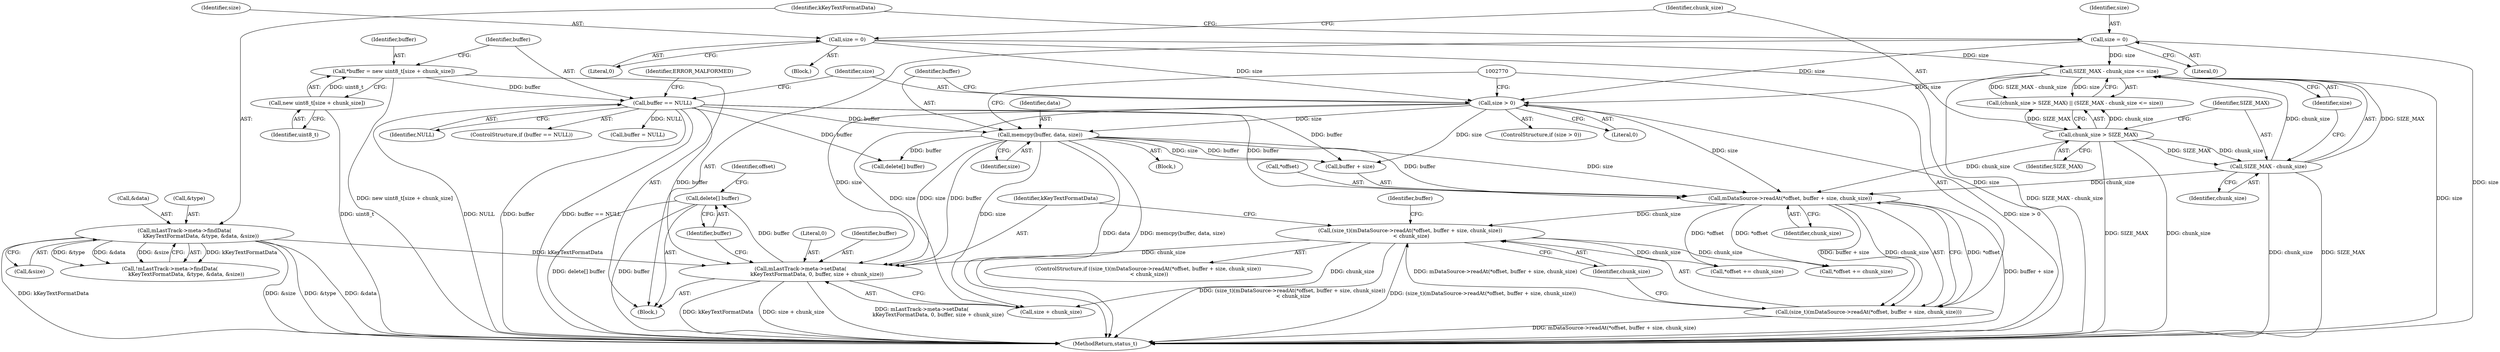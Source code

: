 digraph "0_Android_6fe85f7e15203e48df2cc3e8e1c4bc6ad49dc968@API" {
"1002798" [label="(Call,delete[] buffer)"];
"1002791" [label="(Call,mLastTrack->meta->setData(\n                    kKeyTextFormatData, 0, buffer, size + chunk_size))"];
"1002721" [label="(Call,mLastTrack->meta->findData(\n                    kKeyTextFormatData, &type, &data, &size))"];
"1002763" [label="(Call,memcpy(buffer, data, size))"];
"1002752" [label="(Call,buffer == NULL)"];
"1002747" [label="(Call,*buffer = new uint8_t[size + chunk_size])"];
"1002749" [label="(Call,new uint8_t[size + chunk_size])"];
"1002759" [label="(Call,size > 0)"];
"1002730" [label="(Call,size = 0)"];
"1002738" [label="(Call,SIZE_MAX - chunk_size <= size)"];
"1002739" [label="(Call,SIZE_MAX - chunk_size)"];
"1002735" [label="(Call,chunk_size > SIZE_MAX)"];
"1002716" [label="(Call,size = 0)"];
"1002768" [label="(Call,(size_t)(mDataSource->readAt(*offset, buffer + size, chunk_size))\n < chunk_size)"];
"1002769" [label="(Call,(size_t)(mDataSource->readAt(*offset, buffer + size, chunk_size)))"];
"1002771" [label="(Call,mDataSource->readAt(*offset, buffer + size, chunk_size))"];
"1002721" [label="(Call,mLastTrack->meta->findData(\n                    kKeyTextFormatData, &type, &data, &size))"];
"1002736" [label="(Identifier,chunk_size)"];
"1002759" [label="(Call,size > 0)"];
"1002742" [label="(Identifier,size)"];
"1002727" [label="(Call,&size)"];
"1002802" [label="(Identifier,offset)"];
"1002754" [label="(Identifier,NULL)"];
"1002772" [label="(Call,*offset)"];
"1002750" [label="(Identifier,uint8_t)"];
"1002800" [label="(Call,*offset += chunk_size)"];
"1002762" [label="(Block,)"];
"1002752" [label="(Call,buffer == NULL)"];
"1002931" [label="(MethodReturn,status_t)"];
"1002739" [label="(Call,SIZE_MAX - chunk_size)"];
"1002723" [label="(Call,&type)"];
"1002793" [label="(Literal,0)"];
"1002753" [label="(Identifier,buffer)"];
"1002738" [label="(Call,SIZE_MAX - chunk_size <= size)"];
"1002734" [label="(Call,(chunk_size > SIZE_MAX) || (SIZE_MAX - chunk_size <= size))"];
"1002792" [label="(Identifier,kKeyTextFormatData)"];
"1002737" [label="(Identifier,SIZE_MAX)"];
"1002769" [label="(Call,(size_t)(mDataSource->readAt(*offset, buffer + size, chunk_size)))"];
"1002780" [label="(Call,delete[] buffer)"];
"1002764" [label="(Identifier,buffer)"];
"1002751" [label="(ControlStructure,if (buffer == NULL))"];
"1002740" [label="(Identifier,SIZE_MAX)"];
"1002791" [label="(Call,mLastTrack->meta->setData(\n                    kKeyTextFormatData, 0, buffer, size + chunk_size))"];
"1002766" [label="(Identifier,size)"];
"1002798" [label="(Call,delete[] buffer)"];
"1002774" [label="(Call,buffer + size)"];
"1002771" [label="(Call,mDataSource->readAt(*offset, buffer + size, chunk_size))"];
"1002748" [label="(Identifier,buffer)"];
"1002729" [label="(Block,)"];
"1002749" [label="(Call,new uint8_t[size + chunk_size])"];
"1002741" [label="(Identifier,chunk_size)"];
"1002718" [label="(Literal,0)"];
"1002730" [label="(Call,size = 0)"];
"1002722" [label="(Identifier,kKeyTextFormatData)"];
"1002717" [label="(Identifier,size)"];
"1002781" [label="(Identifier,buffer)"];
"1002712" [label="(Block,)"];
"1002778" [label="(Identifier,chunk_size)"];
"1002785" [label="(Call,*offset += chunk_size)"];
"1002768" [label="(Call,(size_t)(mDataSource->readAt(*offset, buffer + size, chunk_size))\n < chunk_size)"];
"1002747" [label="(Call,*buffer = new uint8_t[size + chunk_size])"];
"1002731" [label="(Identifier,size)"];
"1002735" [label="(Call,chunk_size > SIZE_MAX)"];
"1002767" [label="(ControlStructure,if ((size_t)(mDataSource->readAt(*offset, buffer + size, chunk_size))\n < chunk_size))"];
"1002765" [label="(Identifier,data)"];
"1002725" [label="(Call,&data)"];
"1002799" [label="(Identifier,buffer)"];
"1002777" [label="(Identifier,chunk_size)"];
"1002720" [label="(Call,!mLastTrack->meta->findData(\n                    kKeyTextFormatData, &type, &data, &size))"];
"1002757" [label="(Identifier,ERROR_MALFORMED)"];
"1002782" [label="(Call,buffer = NULL)"];
"1002795" [label="(Call,size + chunk_size)"];
"1002794" [label="(Identifier,buffer)"];
"1002763" [label="(Call,memcpy(buffer, data, size))"];
"1002760" [label="(Identifier,size)"];
"1002758" [label="(ControlStructure,if (size > 0))"];
"1002716" [label="(Call,size = 0)"];
"1002732" [label="(Literal,0)"];
"1002761" [label="(Literal,0)"];
"1002798" -> "1002712"  [label="AST: "];
"1002798" -> "1002799"  [label="CFG: "];
"1002799" -> "1002798"  [label="AST: "];
"1002802" -> "1002798"  [label="CFG: "];
"1002798" -> "1002931"  [label="DDG: delete[] buffer"];
"1002798" -> "1002931"  [label="DDG: buffer"];
"1002791" -> "1002798"  [label="DDG: buffer"];
"1002791" -> "1002712"  [label="AST: "];
"1002791" -> "1002795"  [label="CFG: "];
"1002792" -> "1002791"  [label="AST: "];
"1002793" -> "1002791"  [label="AST: "];
"1002794" -> "1002791"  [label="AST: "];
"1002795" -> "1002791"  [label="AST: "];
"1002799" -> "1002791"  [label="CFG: "];
"1002791" -> "1002931"  [label="DDG: mLastTrack->meta->setData(\n                    kKeyTextFormatData, 0, buffer, size + chunk_size)"];
"1002791" -> "1002931"  [label="DDG: kKeyTextFormatData"];
"1002791" -> "1002931"  [label="DDG: size + chunk_size"];
"1002721" -> "1002791"  [label="DDG: kKeyTextFormatData"];
"1002763" -> "1002791"  [label="DDG: buffer"];
"1002763" -> "1002791"  [label="DDG: size"];
"1002752" -> "1002791"  [label="DDG: buffer"];
"1002759" -> "1002791"  [label="DDG: size"];
"1002768" -> "1002791"  [label="DDG: chunk_size"];
"1002721" -> "1002720"  [label="AST: "];
"1002721" -> "1002727"  [label="CFG: "];
"1002722" -> "1002721"  [label="AST: "];
"1002723" -> "1002721"  [label="AST: "];
"1002725" -> "1002721"  [label="AST: "];
"1002727" -> "1002721"  [label="AST: "];
"1002720" -> "1002721"  [label="CFG: "];
"1002721" -> "1002931"  [label="DDG: &size"];
"1002721" -> "1002931"  [label="DDG: &type"];
"1002721" -> "1002931"  [label="DDG: &data"];
"1002721" -> "1002931"  [label="DDG: kKeyTextFormatData"];
"1002721" -> "1002720"  [label="DDG: kKeyTextFormatData"];
"1002721" -> "1002720"  [label="DDG: &type"];
"1002721" -> "1002720"  [label="DDG: &data"];
"1002721" -> "1002720"  [label="DDG: &size"];
"1002763" -> "1002762"  [label="AST: "];
"1002763" -> "1002766"  [label="CFG: "];
"1002764" -> "1002763"  [label="AST: "];
"1002765" -> "1002763"  [label="AST: "];
"1002766" -> "1002763"  [label="AST: "];
"1002770" -> "1002763"  [label="CFG: "];
"1002763" -> "1002931"  [label="DDG: data"];
"1002763" -> "1002931"  [label="DDG: memcpy(buffer, data, size)"];
"1002752" -> "1002763"  [label="DDG: buffer"];
"1002759" -> "1002763"  [label="DDG: size"];
"1002763" -> "1002771"  [label="DDG: buffer"];
"1002763" -> "1002771"  [label="DDG: size"];
"1002763" -> "1002774"  [label="DDG: buffer"];
"1002763" -> "1002774"  [label="DDG: size"];
"1002763" -> "1002780"  [label="DDG: buffer"];
"1002763" -> "1002795"  [label="DDG: size"];
"1002752" -> "1002751"  [label="AST: "];
"1002752" -> "1002754"  [label="CFG: "];
"1002753" -> "1002752"  [label="AST: "];
"1002754" -> "1002752"  [label="AST: "];
"1002757" -> "1002752"  [label="CFG: "];
"1002760" -> "1002752"  [label="CFG: "];
"1002752" -> "1002931"  [label="DDG: NULL"];
"1002752" -> "1002931"  [label="DDG: buffer"];
"1002752" -> "1002931"  [label="DDG: buffer == NULL"];
"1002747" -> "1002752"  [label="DDG: buffer"];
"1002752" -> "1002771"  [label="DDG: buffer"];
"1002752" -> "1002774"  [label="DDG: buffer"];
"1002752" -> "1002780"  [label="DDG: buffer"];
"1002752" -> "1002782"  [label="DDG: NULL"];
"1002747" -> "1002712"  [label="AST: "];
"1002747" -> "1002749"  [label="CFG: "];
"1002748" -> "1002747"  [label="AST: "];
"1002749" -> "1002747"  [label="AST: "];
"1002753" -> "1002747"  [label="CFG: "];
"1002747" -> "1002931"  [label="DDG: new uint8_t[size + chunk_size]"];
"1002749" -> "1002747"  [label="DDG: uint8_t"];
"1002749" -> "1002750"  [label="CFG: "];
"1002750" -> "1002749"  [label="AST: "];
"1002749" -> "1002931"  [label="DDG: uint8_t"];
"1002759" -> "1002758"  [label="AST: "];
"1002759" -> "1002761"  [label="CFG: "];
"1002760" -> "1002759"  [label="AST: "];
"1002761" -> "1002759"  [label="AST: "];
"1002764" -> "1002759"  [label="CFG: "];
"1002770" -> "1002759"  [label="CFG: "];
"1002759" -> "1002931"  [label="DDG: size > 0"];
"1002730" -> "1002759"  [label="DDG: size"];
"1002738" -> "1002759"  [label="DDG: size"];
"1002716" -> "1002759"  [label="DDG: size"];
"1002759" -> "1002771"  [label="DDG: size"];
"1002759" -> "1002774"  [label="DDG: size"];
"1002759" -> "1002795"  [label="DDG: size"];
"1002730" -> "1002729"  [label="AST: "];
"1002730" -> "1002732"  [label="CFG: "];
"1002731" -> "1002730"  [label="AST: "];
"1002732" -> "1002730"  [label="AST: "];
"1002736" -> "1002730"  [label="CFG: "];
"1002730" -> "1002931"  [label="DDG: size"];
"1002730" -> "1002738"  [label="DDG: size"];
"1002738" -> "1002734"  [label="AST: "];
"1002738" -> "1002742"  [label="CFG: "];
"1002739" -> "1002738"  [label="AST: "];
"1002742" -> "1002738"  [label="AST: "];
"1002734" -> "1002738"  [label="CFG: "];
"1002738" -> "1002931"  [label="DDG: SIZE_MAX - chunk_size"];
"1002738" -> "1002931"  [label="DDG: size"];
"1002738" -> "1002734"  [label="DDG: SIZE_MAX - chunk_size"];
"1002738" -> "1002734"  [label="DDG: size"];
"1002739" -> "1002738"  [label="DDG: SIZE_MAX"];
"1002739" -> "1002738"  [label="DDG: chunk_size"];
"1002716" -> "1002738"  [label="DDG: size"];
"1002739" -> "1002741"  [label="CFG: "];
"1002740" -> "1002739"  [label="AST: "];
"1002741" -> "1002739"  [label="AST: "];
"1002742" -> "1002739"  [label="CFG: "];
"1002739" -> "1002931"  [label="DDG: chunk_size"];
"1002739" -> "1002931"  [label="DDG: SIZE_MAX"];
"1002735" -> "1002739"  [label="DDG: SIZE_MAX"];
"1002735" -> "1002739"  [label="DDG: chunk_size"];
"1002739" -> "1002771"  [label="DDG: chunk_size"];
"1002735" -> "1002734"  [label="AST: "];
"1002735" -> "1002737"  [label="CFG: "];
"1002736" -> "1002735"  [label="AST: "];
"1002737" -> "1002735"  [label="AST: "];
"1002740" -> "1002735"  [label="CFG: "];
"1002734" -> "1002735"  [label="CFG: "];
"1002735" -> "1002931"  [label="DDG: SIZE_MAX"];
"1002735" -> "1002931"  [label="DDG: chunk_size"];
"1002735" -> "1002734"  [label="DDG: chunk_size"];
"1002735" -> "1002734"  [label="DDG: SIZE_MAX"];
"1002735" -> "1002771"  [label="DDG: chunk_size"];
"1002716" -> "1002712"  [label="AST: "];
"1002716" -> "1002718"  [label="CFG: "];
"1002717" -> "1002716"  [label="AST: "];
"1002718" -> "1002716"  [label="AST: "];
"1002722" -> "1002716"  [label="CFG: "];
"1002716" -> "1002931"  [label="DDG: size"];
"1002768" -> "1002767"  [label="AST: "];
"1002768" -> "1002778"  [label="CFG: "];
"1002769" -> "1002768"  [label="AST: "];
"1002778" -> "1002768"  [label="AST: "];
"1002781" -> "1002768"  [label="CFG: "];
"1002792" -> "1002768"  [label="CFG: "];
"1002768" -> "1002931"  [label="DDG: (size_t)(mDataSource->readAt(*offset, buffer + size, chunk_size))\n < chunk_size"];
"1002768" -> "1002931"  [label="DDG: (size_t)(mDataSource->readAt(*offset, buffer + size, chunk_size))"];
"1002769" -> "1002768"  [label="DDG: mDataSource->readAt(*offset, buffer + size, chunk_size)"];
"1002771" -> "1002768"  [label="DDG: chunk_size"];
"1002768" -> "1002785"  [label="DDG: chunk_size"];
"1002768" -> "1002795"  [label="DDG: chunk_size"];
"1002768" -> "1002800"  [label="DDG: chunk_size"];
"1002769" -> "1002771"  [label="CFG: "];
"1002770" -> "1002769"  [label="AST: "];
"1002771" -> "1002769"  [label="AST: "];
"1002778" -> "1002769"  [label="CFG: "];
"1002769" -> "1002931"  [label="DDG: mDataSource->readAt(*offset, buffer + size, chunk_size)"];
"1002771" -> "1002769"  [label="DDG: *offset"];
"1002771" -> "1002769"  [label="DDG: buffer + size"];
"1002771" -> "1002769"  [label="DDG: chunk_size"];
"1002771" -> "1002777"  [label="CFG: "];
"1002772" -> "1002771"  [label="AST: "];
"1002774" -> "1002771"  [label="AST: "];
"1002777" -> "1002771"  [label="AST: "];
"1002771" -> "1002931"  [label="DDG: buffer + size"];
"1002771" -> "1002785"  [label="DDG: *offset"];
"1002771" -> "1002800"  [label="DDG: *offset"];
}
